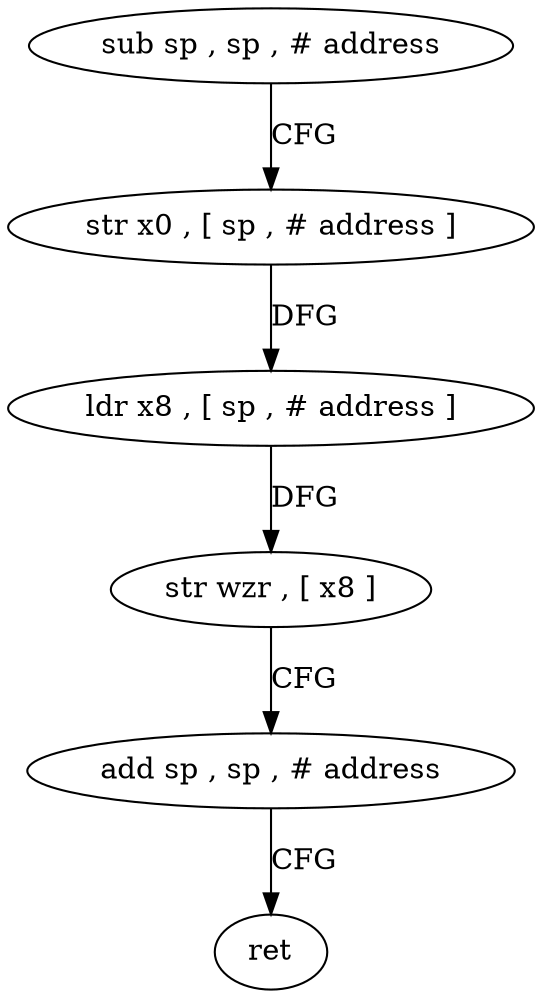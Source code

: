 digraph "func" {
"4210492" [label = "sub sp , sp , # address" ]
"4210496" [label = "str x0 , [ sp , # address ]" ]
"4210500" [label = "ldr x8 , [ sp , # address ]" ]
"4210504" [label = "str wzr , [ x8 ]" ]
"4210508" [label = "add sp , sp , # address" ]
"4210512" [label = "ret" ]
"4210492" -> "4210496" [ label = "CFG" ]
"4210496" -> "4210500" [ label = "DFG" ]
"4210500" -> "4210504" [ label = "DFG" ]
"4210504" -> "4210508" [ label = "CFG" ]
"4210508" -> "4210512" [ label = "CFG" ]
}

